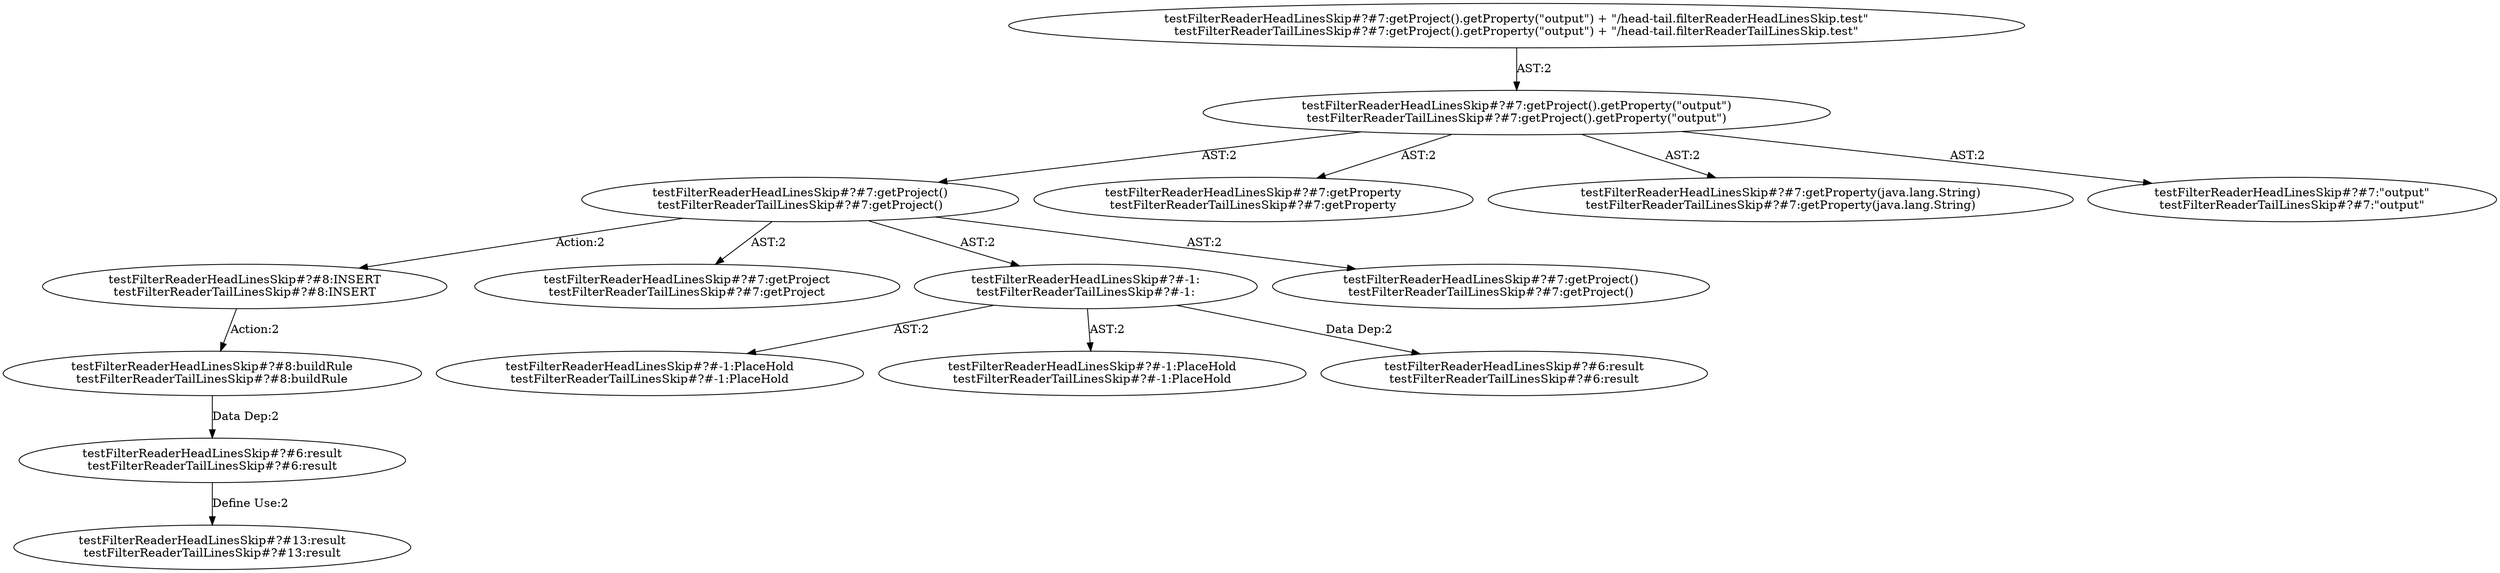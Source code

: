 digraph "Pattern" {
0 [label="testFilterReaderHeadLinesSkip#?#8:INSERT
testFilterReaderTailLinesSkip#?#8:INSERT" shape=ellipse]
1 [label="testFilterReaderHeadLinesSkip#?#7:getProject()
testFilterReaderTailLinesSkip#?#7:getProject()" shape=ellipse]
2 [label="testFilterReaderHeadLinesSkip#?#7:getProject().getProperty(\"output\")
testFilterReaderTailLinesSkip#?#7:getProject().getProperty(\"output\")" shape=ellipse]
3 [label="testFilterReaderHeadLinesSkip#?#7:getProject().getProperty(\"output\") + \"/head-tail.filterReaderHeadLinesSkip.test\"
testFilterReaderTailLinesSkip#?#7:getProject().getProperty(\"output\") + \"/head-tail.filterReaderTailLinesSkip.test\"" shape=ellipse]
4 [label="testFilterReaderHeadLinesSkip#?#7:getProperty
testFilterReaderTailLinesSkip#?#7:getProperty" shape=ellipse]
5 [label="testFilterReaderHeadLinesSkip#?#7:getProperty(java.lang.String)
testFilterReaderTailLinesSkip#?#7:getProperty(java.lang.String)" shape=ellipse]
6 [label="testFilterReaderHeadLinesSkip#?#7:\"output\"
testFilterReaderTailLinesSkip#?#7:\"output\"" shape=ellipse]
7 [label="testFilterReaderHeadLinesSkip#?#7:getProject
testFilterReaderTailLinesSkip#?#7:getProject" shape=ellipse]
8 [label="testFilterReaderHeadLinesSkip#?#-1:
testFilterReaderTailLinesSkip#?#-1:" shape=ellipse]
9 [label="testFilterReaderHeadLinesSkip#?#-1:PlaceHold
testFilterReaderTailLinesSkip#?#-1:PlaceHold" shape=ellipse]
10 [label="testFilterReaderHeadLinesSkip#?#-1:PlaceHold
testFilterReaderTailLinesSkip#?#-1:PlaceHold" shape=ellipse]
11 [label="testFilterReaderHeadLinesSkip#?#6:result
testFilterReaderTailLinesSkip#?#6:result" shape=ellipse]
12 [label="testFilterReaderHeadLinesSkip#?#7:getProject()
testFilterReaderTailLinesSkip#?#7:getProject()" shape=ellipse]
13 [label="testFilterReaderHeadLinesSkip#?#8:buildRule
testFilterReaderTailLinesSkip#?#8:buildRule" shape=ellipse]
14 [label="testFilterReaderHeadLinesSkip#?#6:result
testFilterReaderTailLinesSkip#?#6:result" shape=ellipse]
15 [label="testFilterReaderHeadLinesSkip#?#13:result
testFilterReaderTailLinesSkip#?#13:result" shape=ellipse]
0 -> 13 [label="Action:2"];
1 -> 0 [label="Action:2"];
1 -> 7 [label="AST:2"];
1 -> 8 [label="AST:2"];
1 -> 12 [label="AST:2"];
2 -> 1 [label="AST:2"];
2 -> 4 [label="AST:2"];
2 -> 5 [label="AST:2"];
2 -> 6 [label="AST:2"];
3 -> 2 [label="AST:2"];
8 -> 9 [label="AST:2"];
8 -> 10 [label="AST:2"];
8 -> 11 [label="Data Dep:2"];
13 -> 14 [label="Data Dep:2"];
14 -> 15 [label="Define Use:2"];
}